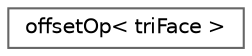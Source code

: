 digraph "Graphical Class Hierarchy"
{
 // LATEX_PDF_SIZE
  bgcolor="transparent";
  edge [fontname=Helvetica,fontsize=10,labelfontname=Helvetica,labelfontsize=10];
  node [fontname=Helvetica,fontsize=10,shape=box,height=0.2,width=0.4];
  rankdir="LR";
  Node0 [id="Node000000",label="offsetOp\< triFace \>",height=0.2,width=0.4,color="grey40", fillcolor="white", style="filled",URL="$structFoam_1_1offsetOp_3_01triFace_01_4.html",tooltip=" "];
}
